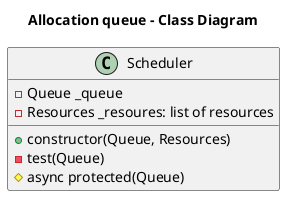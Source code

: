 @startuml
title Allocation queue - Class Diagram

class Scheduler {
    +constructor(Queue, Resources)
    -test(Queue)
    #async protected(Queue)
    -Queue _queue
    -Resources _resoures: list of resources
}
@enduml
